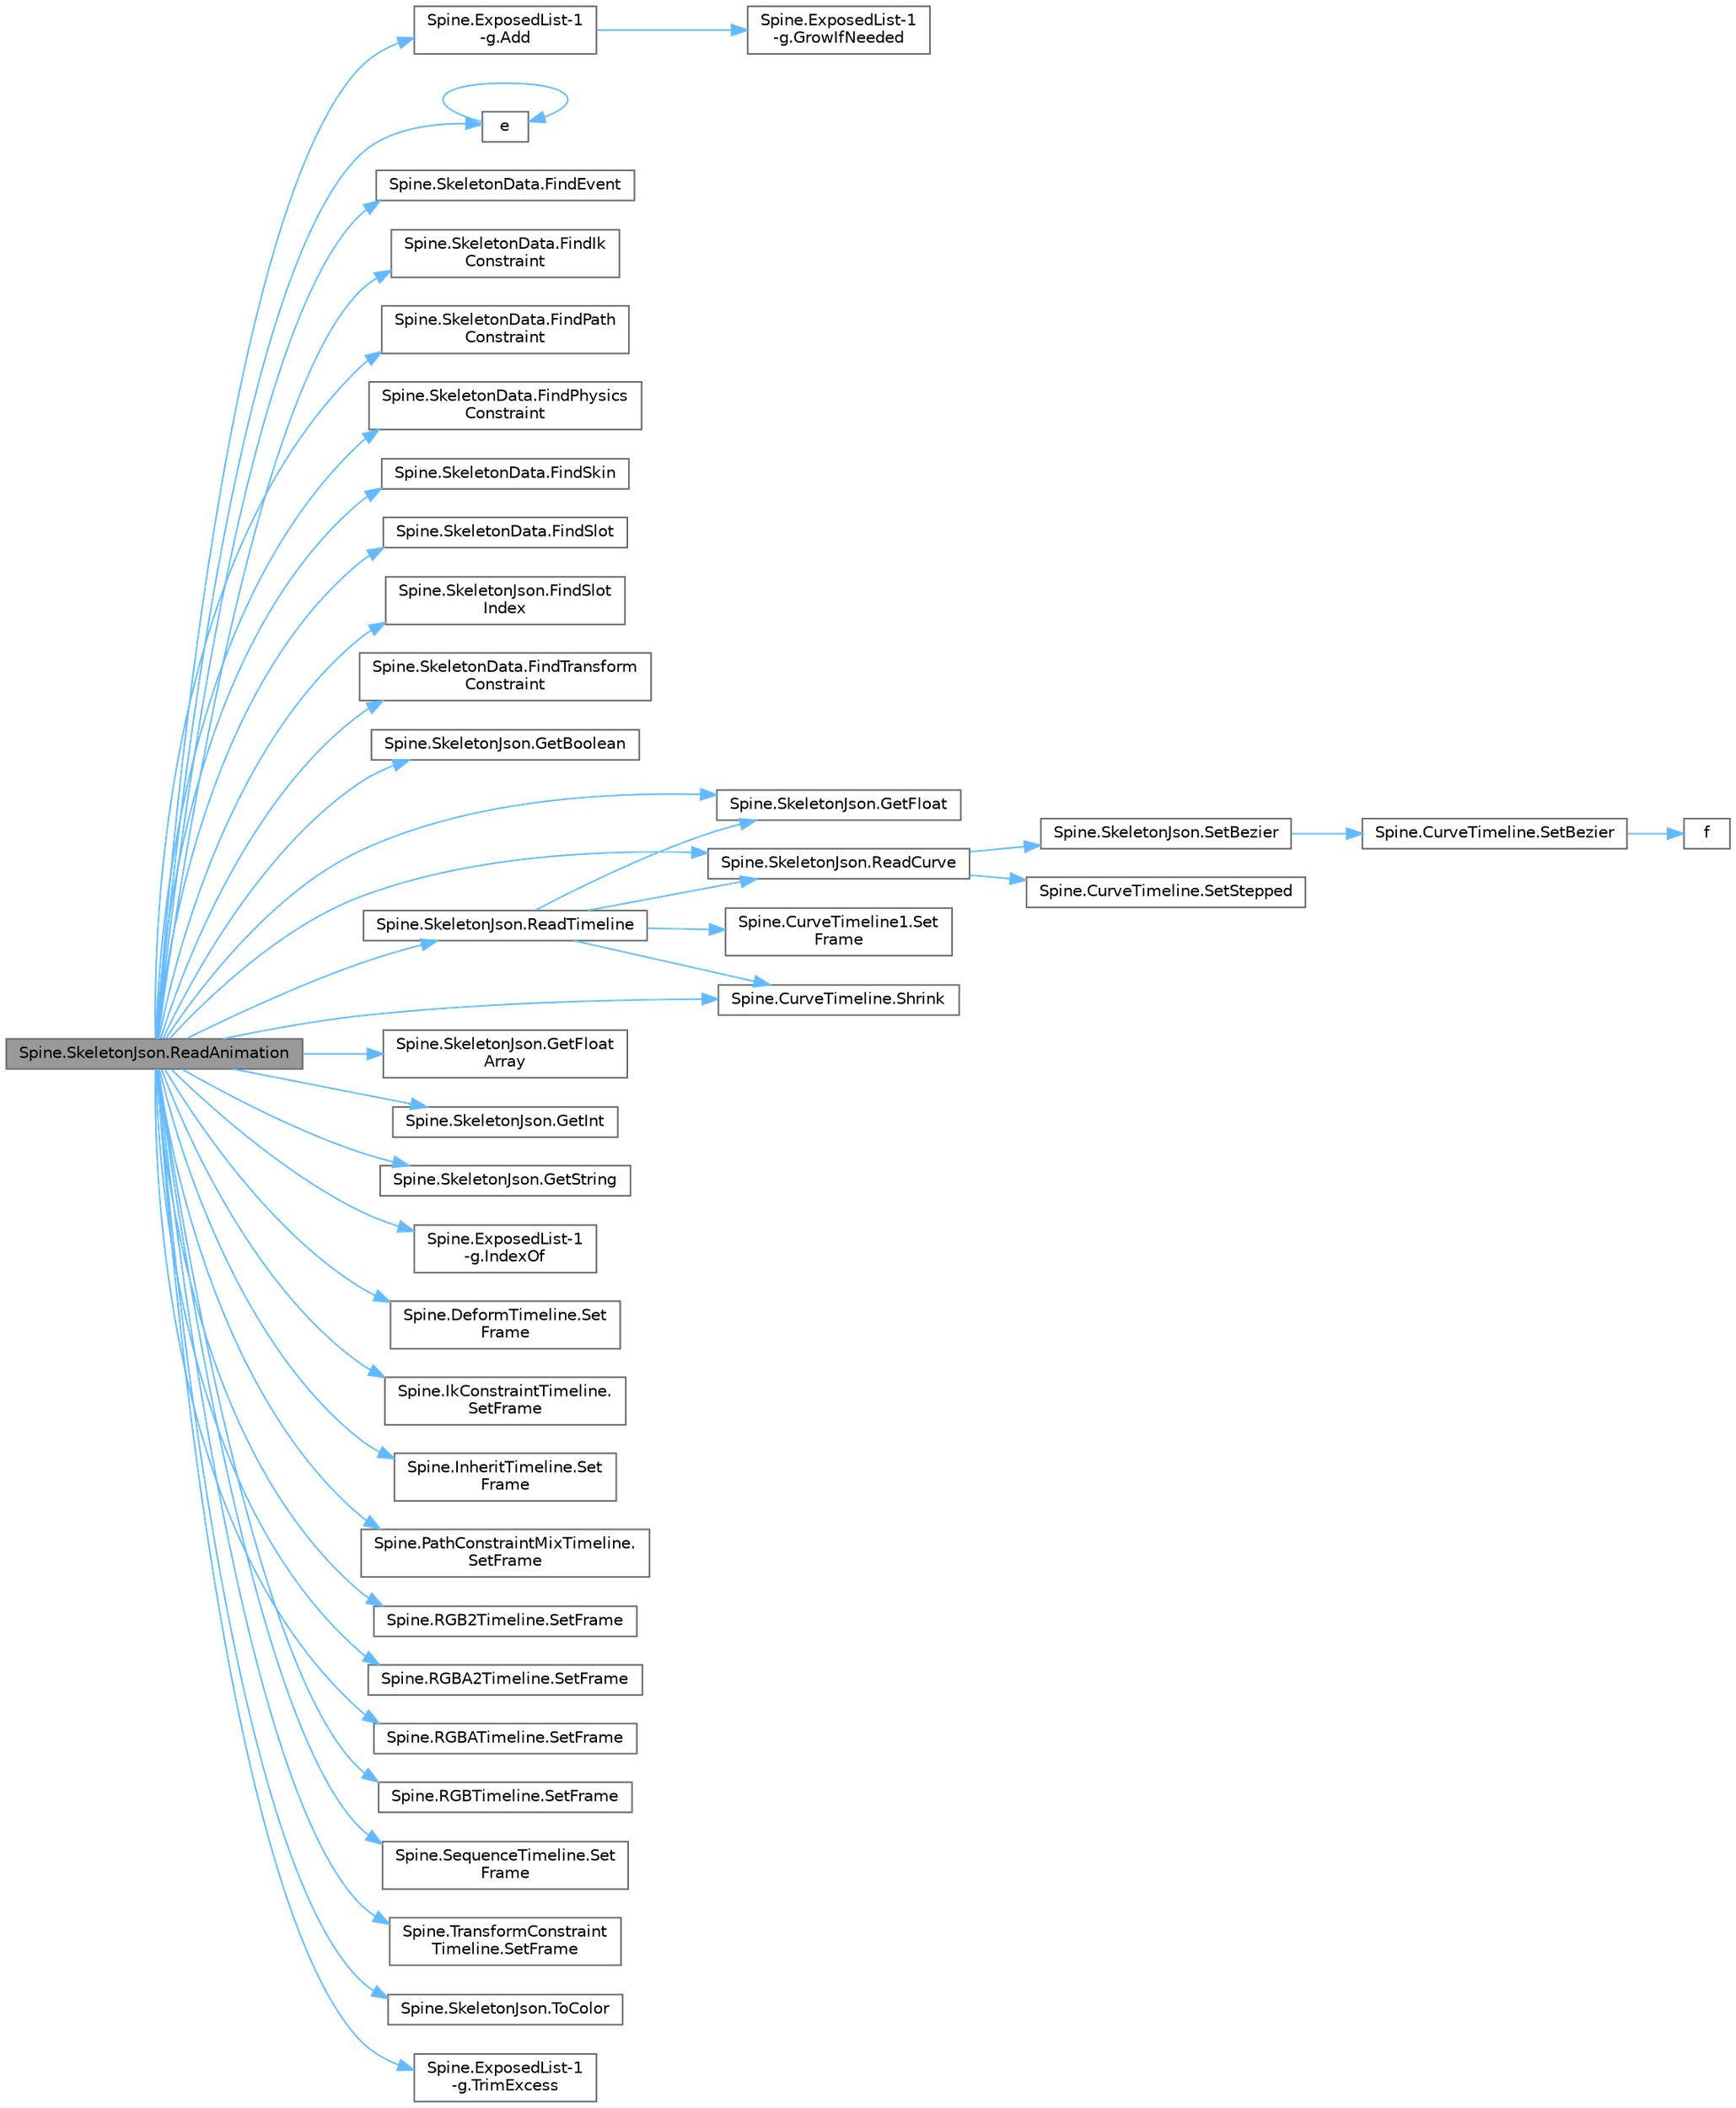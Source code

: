 digraph "Spine.SkeletonJson.ReadAnimation"
{
 // LATEX_PDF_SIZE
  bgcolor="transparent";
  edge [fontname=Helvetica,fontsize=10,labelfontname=Helvetica,labelfontsize=10];
  node [fontname=Helvetica,fontsize=10,shape=box,height=0.2,width=0.4];
  rankdir="LR";
  Node1 [id="Node000001",label="Spine.SkeletonJson.ReadAnimation",height=0.2,width=0.4,color="gray40", fillcolor="grey60", style="filled", fontcolor="black",tooltip=" "];
  Node1 -> Node2 [id="edge1_Node000001_Node000002",color="steelblue1",style="solid",tooltip=" "];
  Node2 [id="Node000002",label="Spine.ExposedList-1\l-g.Add",height=0.2,width=0.4,color="grey40", fillcolor="white", style="filled",URL="$class_spine_1_1_exposed_list-1-g.html#af1b402437b46a187ebc58bc9f200689b",tooltip=" "];
  Node2 -> Node3 [id="edge2_Node000002_Node000003",color="steelblue1",style="solid",tooltip=" "];
  Node3 [id="Node000003",label="Spine.ExposedList-1\l-g.GrowIfNeeded",height=0.2,width=0.4,color="grey40", fillcolor="white", style="filled",URL="$class_spine_1_1_exposed_list-1-g.html#a5f11b60d3d61d4c3cbe5a2107ddac6c3",tooltip=" "];
  Node1 -> Node4 [id="edge3_Node000001_Node000004",color="steelblue1",style="solid",tooltip=" "];
  Node4 [id="Node000004",label="e",height=0.2,width=0.4,color="grey40", fillcolor="white", style="filled",URL="$_cwise__array__power__array_8cpp.html#a9cb86ff854760bf91a154f2724a9101d",tooltip=" "];
  Node4 -> Node4 [id="edge4_Node000004_Node000004",color="steelblue1",style="solid",tooltip=" "];
  Node1 -> Node5 [id="edge5_Node000001_Node000005",color="steelblue1",style="solid",tooltip=" "];
  Node5 [id="Node000005",label="Spine.SkeletonData.FindEvent",height=0.2,width=0.4,color="grey40", fillcolor="white", style="filled",URL="$class_spine_1_1_skeleton_data.html#a6e0a2691d3795a1222ff9158042e2a59",tooltip="May be null."];
  Node1 -> Node6 [id="edge6_Node000001_Node000006",color="steelblue1",style="solid",tooltip=" "];
  Node6 [id="Node000006",label="Spine.SkeletonData.FindIk\lConstraint",height=0.2,width=0.4,color="grey40", fillcolor="white", style="filled",URL="$class_spine_1_1_skeleton_data.html#a93e79d1a34536675194c8ddec23c1728",tooltip="May be null."];
  Node1 -> Node7 [id="edge7_Node000001_Node000007",color="steelblue1",style="solid",tooltip=" "];
  Node7 [id="Node000007",label="Spine.SkeletonData.FindPath\lConstraint",height=0.2,width=0.4,color="grey40", fillcolor="white", style="filled",URL="$class_spine_1_1_skeleton_data.html#a3fee0104adaa4df2b7afb525f6eef9c0",tooltip="Finds a path constraint by comparing each path constraint's name. It is more efficient to cache the r..."];
  Node1 -> Node8 [id="edge8_Node000001_Node000008",color="steelblue1",style="solid",tooltip=" "];
  Node8 [id="Node000008",label="Spine.SkeletonData.FindPhysics\lConstraint",height=0.2,width=0.4,color="grey40", fillcolor="white", style="filled",URL="$class_spine_1_1_skeleton_data.html#a6e2b3ea77097ff249850b86e2638afcb",tooltip="Finds a physics constraint by comparing each physics constraint's name. It is more efficient to cache..."];
  Node1 -> Node9 [id="edge9_Node000001_Node000009",color="steelblue1",style="solid",tooltip=" "];
  Node9 [id="Node000009",label="Spine.SkeletonData.FindSkin",height=0.2,width=0.4,color="grey40", fillcolor="white", style="filled",URL="$class_spine_1_1_skeleton_data.html#a6f87af52a59ff01da994c5ae68397369",tooltip="May be null."];
  Node1 -> Node10 [id="edge10_Node000001_Node000010",color="steelblue1",style="solid",tooltip=" "];
  Node10 [id="Node000010",label="Spine.SkeletonData.FindSlot",height=0.2,width=0.4,color="grey40", fillcolor="white", style="filled",URL="$class_spine_1_1_skeleton_data.html#aeb9fa918ab3b87825fdcbaeb3b4b41d7",tooltip="May be null."];
  Node1 -> Node11 [id="edge11_Node000001_Node000011",color="steelblue1",style="solid",tooltip=" "];
  Node11 [id="Node000011",label="Spine.SkeletonJson.FindSlot\lIndex",height=0.2,width=0.4,color="grey40", fillcolor="white", style="filled",URL="$class_spine_1_1_skeleton_json.html#a6ce7750af9550b6387c9b977ab6e9147",tooltip=" "];
  Node1 -> Node12 [id="edge12_Node000001_Node000012",color="steelblue1",style="solid",tooltip=" "];
  Node12 [id="Node000012",label="Spine.SkeletonData.FindTransform\lConstraint",height=0.2,width=0.4,color="grey40", fillcolor="white", style="filled",URL="$class_spine_1_1_skeleton_data.html#aef8754d89bce314ccf5dcbd4e79af409",tooltip="May be null."];
  Node1 -> Node13 [id="edge13_Node000001_Node000013",color="steelblue1",style="solid",tooltip=" "];
  Node13 [id="Node000013",label="Spine.SkeletonJson.GetBoolean",height=0.2,width=0.4,color="grey40", fillcolor="white", style="filled",URL="$class_spine_1_1_skeleton_json.html#a8cad42fe44438deec162af175490fead",tooltip=" "];
  Node1 -> Node14 [id="edge14_Node000001_Node000014",color="steelblue1",style="solid",tooltip=" "];
  Node14 [id="Node000014",label="Spine.SkeletonJson.GetFloat",height=0.2,width=0.4,color="grey40", fillcolor="white", style="filled",URL="$class_spine_1_1_skeleton_json.html#a29c20e91461fdeca52dc9404f1b6677d",tooltip=" "];
  Node1 -> Node15 [id="edge15_Node000001_Node000015",color="steelblue1",style="solid",tooltip=" "];
  Node15 [id="Node000015",label="Spine.SkeletonJson.GetFloat\lArray",height=0.2,width=0.4,color="grey40", fillcolor="white", style="filled",URL="$class_spine_1_1_skeleton_json.html#a389bc6eaf933baf09be9ad01da87bf96",tooltip=" "];
  Node1 -> Node16 [id="edge16_Node000001_Node000016",color="steelblue1",style="solid",tooltip=" "];
  Node16 [id="Node000016",label="Spine.SkeletonJson.GetInt",height=0.2,width=0.4,color="grey40", fillcolor="white", style="filled",URL="$class_spine_1_1_skeleton_json.html#a250a6d602dc595a6c13055c6e7f3b532",tooltip=" "];
  Node1 -> Node17 [id="edge17_Node000001_Node000017",color="steelblue1",style="solid",tooltip=" "];
  Node17 [id="Node000017",label="Spine.SkeletonJson.GetString",height=0.2,width=0.4,color="grey40", fillcolor="white", style="filled",URL="$class_spine_1_1_skeleton_json.html#ad3606c5722d887945ced39f3bfb52d2a",tooltip=" "];
  Node1 -> Node18 [id="edge18_Node000001_Node000018",color="steelblue1",style="solid",tooltip=" "];
  Node18 [id="Node000018",label="Spine.ExposedList-1\l-g.IndexOf",height=0.2,width=0.4,color="grey40", fillcolor="white", style="filled",URL="$class_spine_1_1_exposed_list-1-g.html#a3b14aa1db471e34ec90c3bbc217b981d",tooltip=" "];
  Node1 -> Node19 [id="edge19_Node000001_Node000019",color="steelblue1",style="solid",tooltip=" "];
  Node19 [id="Node000019",label="Spine.SkeletonJson.ReadCurve",height=0.2,width=0.4,color="grey40", fillcolor="white", style="filled",URL="$class_spine_1_1_skeleton_json.html#a03ea64c06a27dfb97b02eb26c9f6ded2",tooltip=" "];
  Node19 -> Node20 [id="edge20_Node000019_Node000020",color="steelblue1",style="solid",tooltip=" "];
  Node20 [id="Node000020",label="Spine.SkeletonJson.SetBezier",height=0.2,width=0.4,color="grey40", fillcolor="white", style="filled",URL="$class_spine_1_1_skeleton_json.html#a93b51a101bd2621a5aff972dfbd3d326",tooltip=" "];
  Node20 -> Node21 [id="edge21_Node000020_Node000021",color="steelblue1",style="solid",tooltip=" "];
  Node21 [id="Node000021",label="Spine.CurveTimeline.SetBezier",height=0.2,width=0.4,color="grey40", fillcolor="white", style="filled",URL="$class_spine_1_1_curve_timeline.html#a14cd4a3a6015c915726e66e72435e5fd",tooltip="Stores the segments for the specified Bezier curve. For timelines that modify multiple values,..."];
  Node21 -> Node22 [id="edge22_Node000021_Node000022",color="steelblue1",style="solid",tooltip=" "];
  Node22 [id="Node000022",label="f",height=0.2,width=0.4,color="grey40", fillcolor="white", style="filled",URL="$cxx11__tensor__map_8cpp.html#a7f507fea02198f6cb81c86640c7b1a4e",tooltip=" "];
  Node19 -> Node23 [id="edge23_Node000019_Node000023",color="steelblue1",style="solid",tooltip=" "];
  Node23 [id="Node000023",label="Spine.CurveTimeline.SetStepped",height=0.2,width=0.4,color="grey40", fillcolor="white", style="filled",URL="$class_spine_1_1_curve_timeline.html#a1b9ccce366163e04de7ad20c7370190b",tooltip="Sets the specified frame to stepped interpolation."];
  Node1 -> Node24 [id="edge24_Node000001_Node000024",color="steelblue1",style="solid",tooltip=" "];
  Node24 [id="Node000024",label="Spine.SkeletonJson.ReadTimeline",height=0.2,width=0.4,color="grey40", fillcolor="white", style="filled",URL="$class_spine_1_1_skeleton_json.html#a0036b187c34083d7be1c6c1338aed2d9",tooltip=" "];
  Node24 -> Node14 [id="edge25_Node000024_Node000014",color="steelblue1",style="solid",tooltip=" "];
  Node24 -> Node19 [id="edge26_Node000024_Node000019",color="steelblue1",style="solid",tooltip=" "];
  Node24 -> Node25 [id="edge27_Node000024_Node000025",color="steelblue1",style="solid",tooltip=" "];
  Node25 [id="Node000025",label="Spine.CurveTimeline1.Set\lFrame",height=0.2,width=0.4,color="grey40", fillcolor="white", style="filled",URL="$class_spine_1_1_curve_timeline1.html#ae902b56ff1077390cb912b1971d66df1",tooltip="Sets the time and value for the specified frame."];
  Node24 -> Node26 [id="edge28_Node000024_Node000026",color="steelblue1",style="solid",tooltip=" "];
  Node26 [id="Node000026",label="Spine.CurveTimeline.Shrink",height=0.2,width=0.4,color="grey40", fillcolor="white", style="filled",URL="$class_spine_1_1_curve_timeline.html#adbcf2147bc99fbb320059c3bbc14ef7c",tooltip="Shrinks the storage for Bezier curves, for use when bezierCount (specified in the constructor) was la..."];
  Node1 -> Node27 [id="edge29_Node000001_Node000027",color="steelblue1",style="solid",tooltip=" "];
  Node27 [id="Node000027",label="Spine.DeformTimeline.Set\lFrame",height=0.2,width=0.4,color="grey40", fillcolor="white", style="filled",URL="$class_spine_1_1_deform_timeline.html#a1fcd6cacc3fa2e0f29d92bd61f716453",tooltip="Sets the time and vertices for the specified frame."];
  Node1 -> Node28 [id="edge30_Node000001_Node000028",color="steelblue1",style="solid",tooltip=" "];
  Node28 [id="Node000028",label="Spine.IkConstraintTimeline.\lSetFrame",height=0.2,width=0.4,color="grey40", fillcolor="white", style="filled",URL="$class_spine_1_1_ik_constraint_timeline.html#a3720a769fb706dd32982a0048da1c72f",tooltip="Sets the time, mix, softness, bend direction, compress, and stretch for the specified frame."];
  Node1 -> Node29 [id="edge31_Node000001_Node000029",color="steelblue1",style="solid",tooltip=" "];
  Node29 [id="Node000029",label="Spine.InheritTimeline.Set\lFrame",height=0.2,width=0.4,color="grey40", fillcolor="white", style="filled",URL="$class_spine_1_1_inherit_timeline.html#a24ea77642f2f85e6bf04e10ca728df32",tooltip="Sets the transform mode for the specified frame."];
  Node1 -> Node30 [id="edge32_Node000001_Node000030",color="steelblue1",style="solid",tooltip=" "];
  Node30 [id="Node000030",label="Spine.PathConstraintMixTimeline.\lSetFrame",height=0.2,width=0.4,color="grey40", fillcolor="white", style="filled",URL="$class_spine_1_1_path_constraint_mix_timeline.html#ad066e81aadc65ecb6e76f8d03dce54b3",tooltip="Sets the time and color for the specified frame."];
  Node1 -> Node31 [id="edge33_Node000001_Node000031",color="steelblue1",style="solid",tooltip=" "];
  Node31 [id="Node000031",label="Spine.RGB2Timeline.SetFrame",height=0.2,width=0.4,color="grey40", fillcolor="white", style="filled",URL="$class_spine_1_1_r_g_b2_timeline.html#a18714787d5747ce950e1de760812abce",tooltip="Sets the time, light color, and dark color for the specified frame."];
  Node1 -> Node32 [id="edge34_Node000001_Node000032",color="steelblue1",style="solid",tooltip=" "];
  Node32 [id="Node000032",label="Spine.RGBA2Timeline.SetFrame",height=0.2,width=0.4,color="grey40", fillcolor="white", style="filled",URL="$class_spine_1_1_r_g_b_a2_timeline.html#a6cf2604c3de04de5ad0aeadf74cf70bf",tooltip="Sets the time, light color, and dark color for the specified frame."];
  Node1 -> Node33 [id="edge35_Node000001_Node000033",color="steelblue1",style="solid",tooltip=" "];
  Node33 [id="Node000033",label="Spine.RGBATimeline.SetFrame",height=0.2,width=0.4,color="grey40", fillcolor="white", style="filled",URL="$class_spine_1_1_r_g_b_a_timeline.html#ac8122179792c1713d19f0443a48852ec",tooltip="Sets the time and color for the specified frame."];
  Node1 -> Node34 [id="edge36_Node000001_Node000034",color="steelblue1",style="solid",tooltip=" "];
  Node34 [id="Node000034",label="Spine.RGBTimeline.SetFrame",height=0.2,width=0.4,color="grey40", fillcolor="white", style="filled",URL="$class_spine_1_1_r_g_b_timeline.html#a161fb09911f009f57eafdc52c8643391",tooltip="Sets the time and color for the specified frame."];
  Node1 -> Node35 [id="edge37_Node000001_Node000035",color="steelblue1",style="solid",tooltip=" "];
  Node35 [id="Node000035",label="Spine.SequenceTimeline.Set\lFrame",height=0.2,width=0.4,color="grey40", fillcolor="white", style="filled",URL="$class_spine_1_1_sequence_timeline.html#ac6bcff879f254e3ad94d36df11ade4db",tooltip="Sets the time, mode, index, and frame time for the specified frame."];
  Node1 -> Node36 [id="edge38_Node000001_Node000036",color="steelblue1",style="solid",tooltip=" "];
  Node36 [id="Node000036",label="Spine.TransformConstraint\lTimeline.SetFrame",height=0.2,width=0.4,color="grey40", fillcolor="white", style="filled",URL="$class_spine_1_1_transform_constraint_timeline.html#ae68b172472f85bf87ba610e5f0ed6be3",tooltip="Sets the time, rotate mix, translate mix, scale mix, and shear mix for the specified frame."];
  Node1 -> Node26 [id="edge39_Node000001_Node000026",color="steelblue1",style="solid",tooltip=" "];
  Node1 -> Node37 [id="edge40_Node000001_Node000037",color="steelblue1",style="solid",tooltip=" "];
  Node37 [id="Node000037",label="Spine.SkeletonJson.ToColor",height=0.2,width=0.4,color="grey40", fillcolor="white", style="filled",URL="$class_spine_1_1_skeleton_json.html#a6157e23f3838d250da058f86f811a208",tooltip=" "];
  Node1 -> Node38 [id="edge41_Node000001_Node000038",color="steelblue1",style="solid",tooltip=" "];
  Node38 [id="Node000038",label="Spine.ExposedList-1\l-g.TrimExcess",height=0.2,width=0.4,color="grey40", fillcolor="white", style="filled",URL="$class_spine_1_1_exposed_list-1-g.html#a4dddc61d2093ca18f622821e974e9ff9",tooltip=" "];
}
